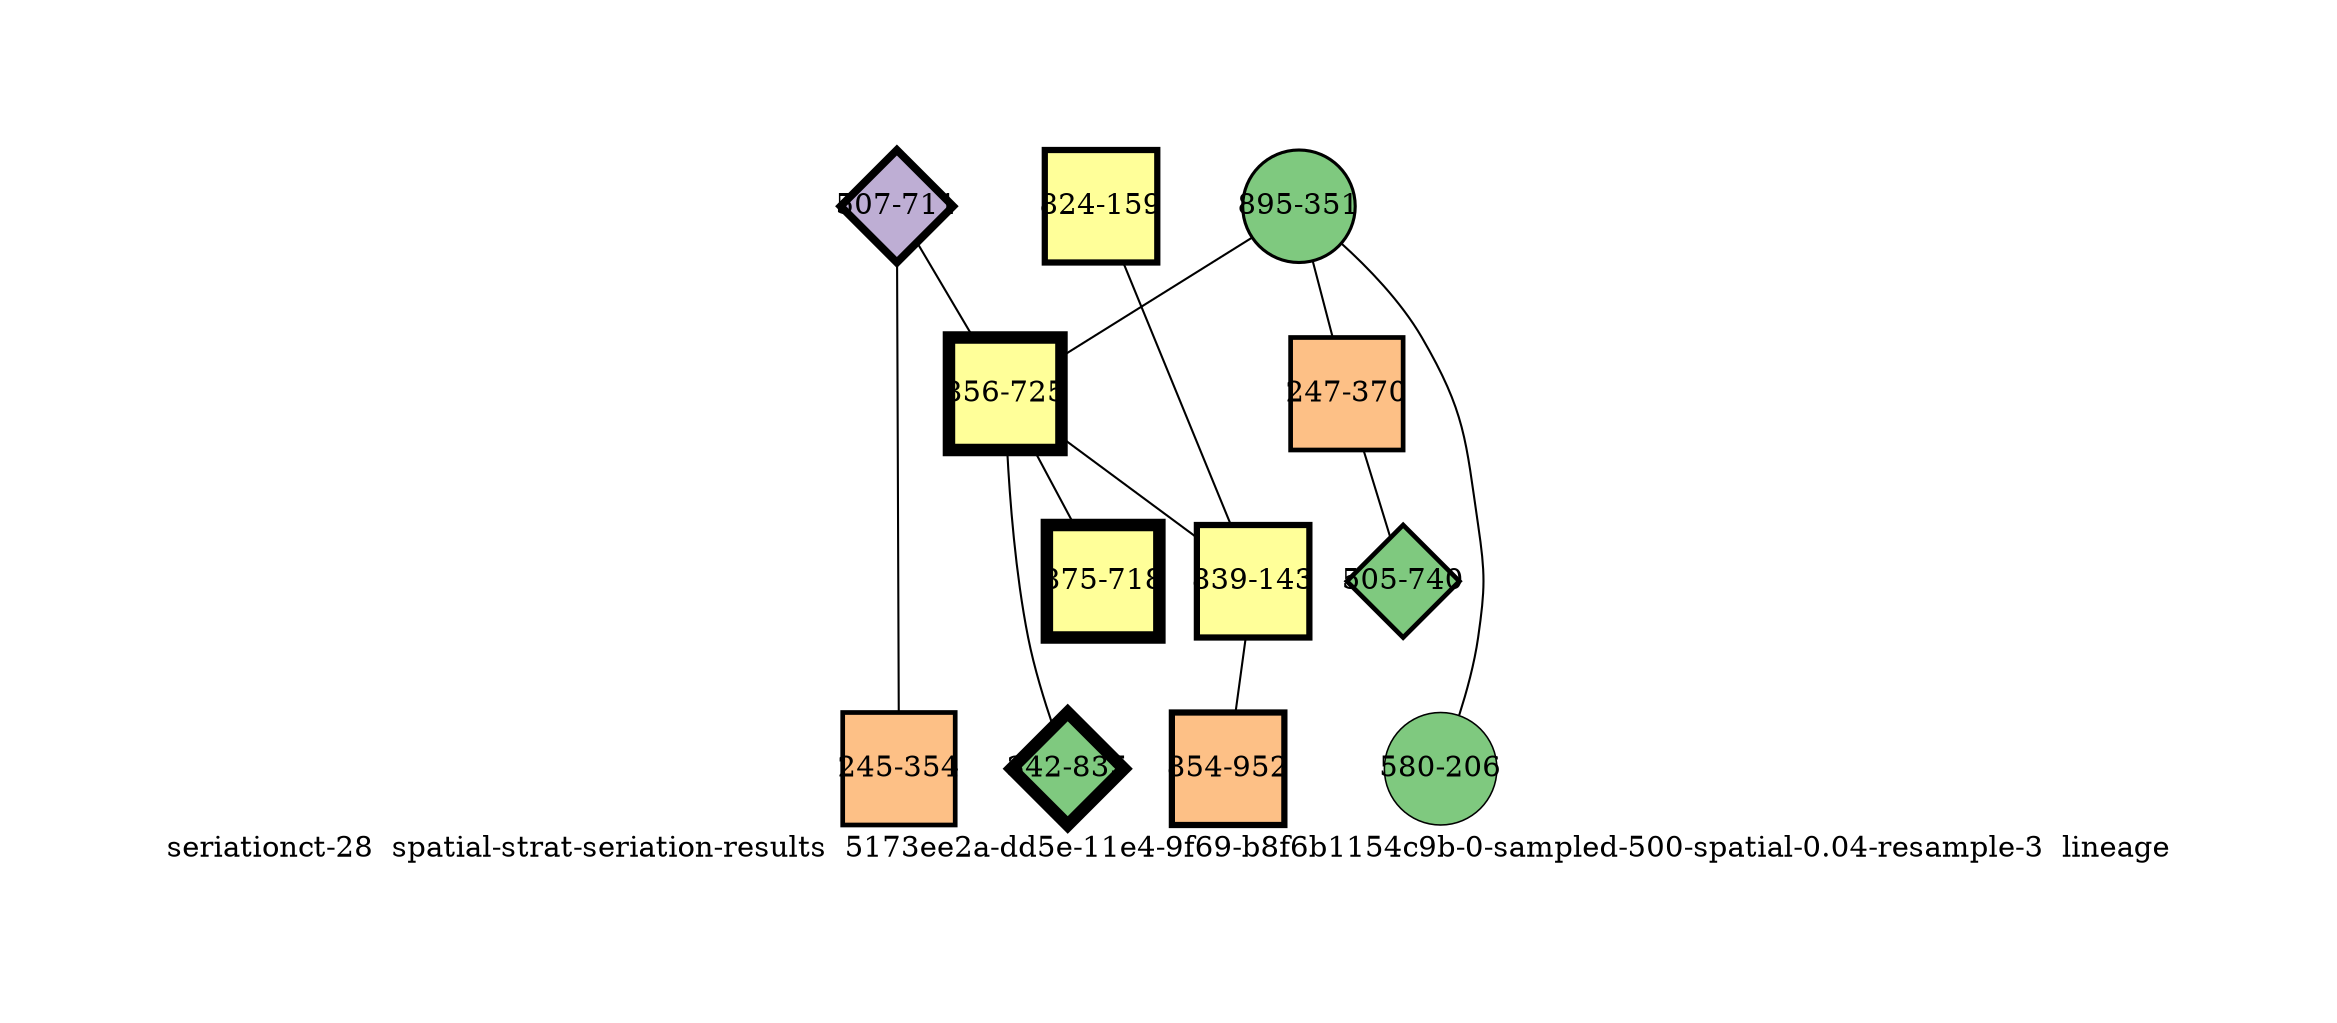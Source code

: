 strict graph "seriationct-28  spatial-strat-seriation-results  5173ee2a-dd5e-11e4-9f69-b8f6b1154c9b-0-sampled-500-spatial-0.04-resample-3  lineage" {
labelloc=b;
ratio=auto;
pad="1.0";
label="seriationct-28  spatial-strat-seriation-results  5173ee2a-dd5e-11e4-9f69-b8f6b1154c9b-0-sampled-500-spatial-0.04-resample-3  lineage";
node [width="0.75", style=filled, fixedsize=true, height="0.75", shape=circle, label=""];
0 [xCoordinate="711.0", appears_in_slice=5, yCoordinate="507.0", colorscheme=accent8, lineage_id=2, short_label="507-711", label="507-711", shape=diamond, cluster_id=1, fillcolor=2, size="500.0", id=0, penwidth="3.75"];
1 [xCoordinate="159.0", appears_in_slice=4, yCoordinate="824.0", colorscheme=accent8, lineage_id=1, short_label="824-159", label="824-159", shape=square, cluster_id=3, fillcolor=4, size="500.0", id=1, penwidth="3.0"];
2 [xCoordinate="351.0", appears_in_slice=2, yCoordinate="895.0", colorscheme=accent8, lineage_id=0, short_label="895-351", label="895-351", shape=circle, cluster_id=0, fillcolor=1, size="500.0", id=2, penwidth="1.5"];
3 [xCoordinate="206.0", appears_in_slice=1, yCoordinate="580.0", colorscheme=accent8, lineage_id=0, short_label="580-206", label="580-206", shape=circle, cluster_id=0, fillcolor=1, size="500.0", id=3, penwidth="0.75"];
4 [xCoordinate="354.0", appears_in_slice=3, yCoordinate="245.0", colorscheme=accent8, lineage_id=1, short_label="245-354", label="245-354", shape=square, cluster_id=2, fillcolor=3, size="500.0", id=4, penwidth="2.25"];
5 [xCoordinate="725.0", appears_in_slice=8, yCoordinate="856.0", colorscheme=accent8, lineage_id=1, short_label="856-725", label="856-725", shape=square, cluster_id=3, fillcolor=4, size="500.0", id=5, penwidth="6.0"];
6 [xCoordinate="370.0", appears_in_slice=3, yCoordinate="247.0", colorscheme=accent8, lineage_id=1, short_label="247-370", label="247-370", shape=square, cluster_id=2, fillcolor=3, size="500.0", id=6, penwidth="2.25"];
7 [xCoordinate="143.0", appears_in_slice=4, yCoordinate="839.0", colorscheme=accent8, lineage_id=1, short_label="839-143", label="839-143", shape=square, cluster_id=3, fillcolor=4, size="500.0", id=7, penwidth="3.0"];
8 [xCoordinate="952.0", appears_in_slice=4, yCoordinate="854.0", colorscheme=accent8, lineage_id=1, short_label="854-952", label="854-952", shape=square, cluster_id=2, fillcolor=3, size="500.0", id=8, penwidth="3.0"];
9 [xCoordinate="835.0", appears_in_slice=8, yCoordinate="342.0", colorscheme=accent8, lineage_id=2, short_label="342-835", label="342-835", shape=diamond, cluster_id=0, fillcolor=1, size="500.0", id=9, penwidth="6.0"];
10 [xCoordinate="740.0", appears_in_slice=3, yCoordinate="505.0", colorscheme=accent8, lineage_id=2, short_label="505-740", label="505-740", shape=diamond, cluster_id=0, fillcolor=1, size="500.0", id=10, penwidth="2.25"];
11 [xCoordinate="718.0", appears_in_slice=8, yCoordinate="875.0", colorscheme=accent8, lineage_id=1, short_label="875-718", label="875-718", shape=square, cluster_id=3, fillcolor=4, size="500.0", id=11, penwidth="6.0"];
0 -- 4  [inverseweight="1.83595368121", weight="0.544676050511"];
0 -- 5  [inverseweight="2.62222535077", weight="0.381355477213"];
1 -- 7  [inverseweight="1.87871707888", weight="0.532278122789"];
2 -- 3  [inverseweight="1.96603712004", weight="0.508637395401"];
2 -- 5  [inverseweight="2.59545094271", weight="0.385289501544"];
2 -- 6  [inverseweight="2.38947432282", weight="0.418502090795"];
5 -- 9  [inverseweight="2.41661538126", weight="0.413801884964"];
5 -- 11  [inverseweight="3.01204819277", weight="0.332"];
5 -- 7  [inverseweight="2.4788343573", weight="0.403415418644"];
6 -- 10  [inverseweight="12.5", weight="0.08"];
7 -- 8  [inverseweight="16.3255787112", weight="0.0612535713245"];
}
